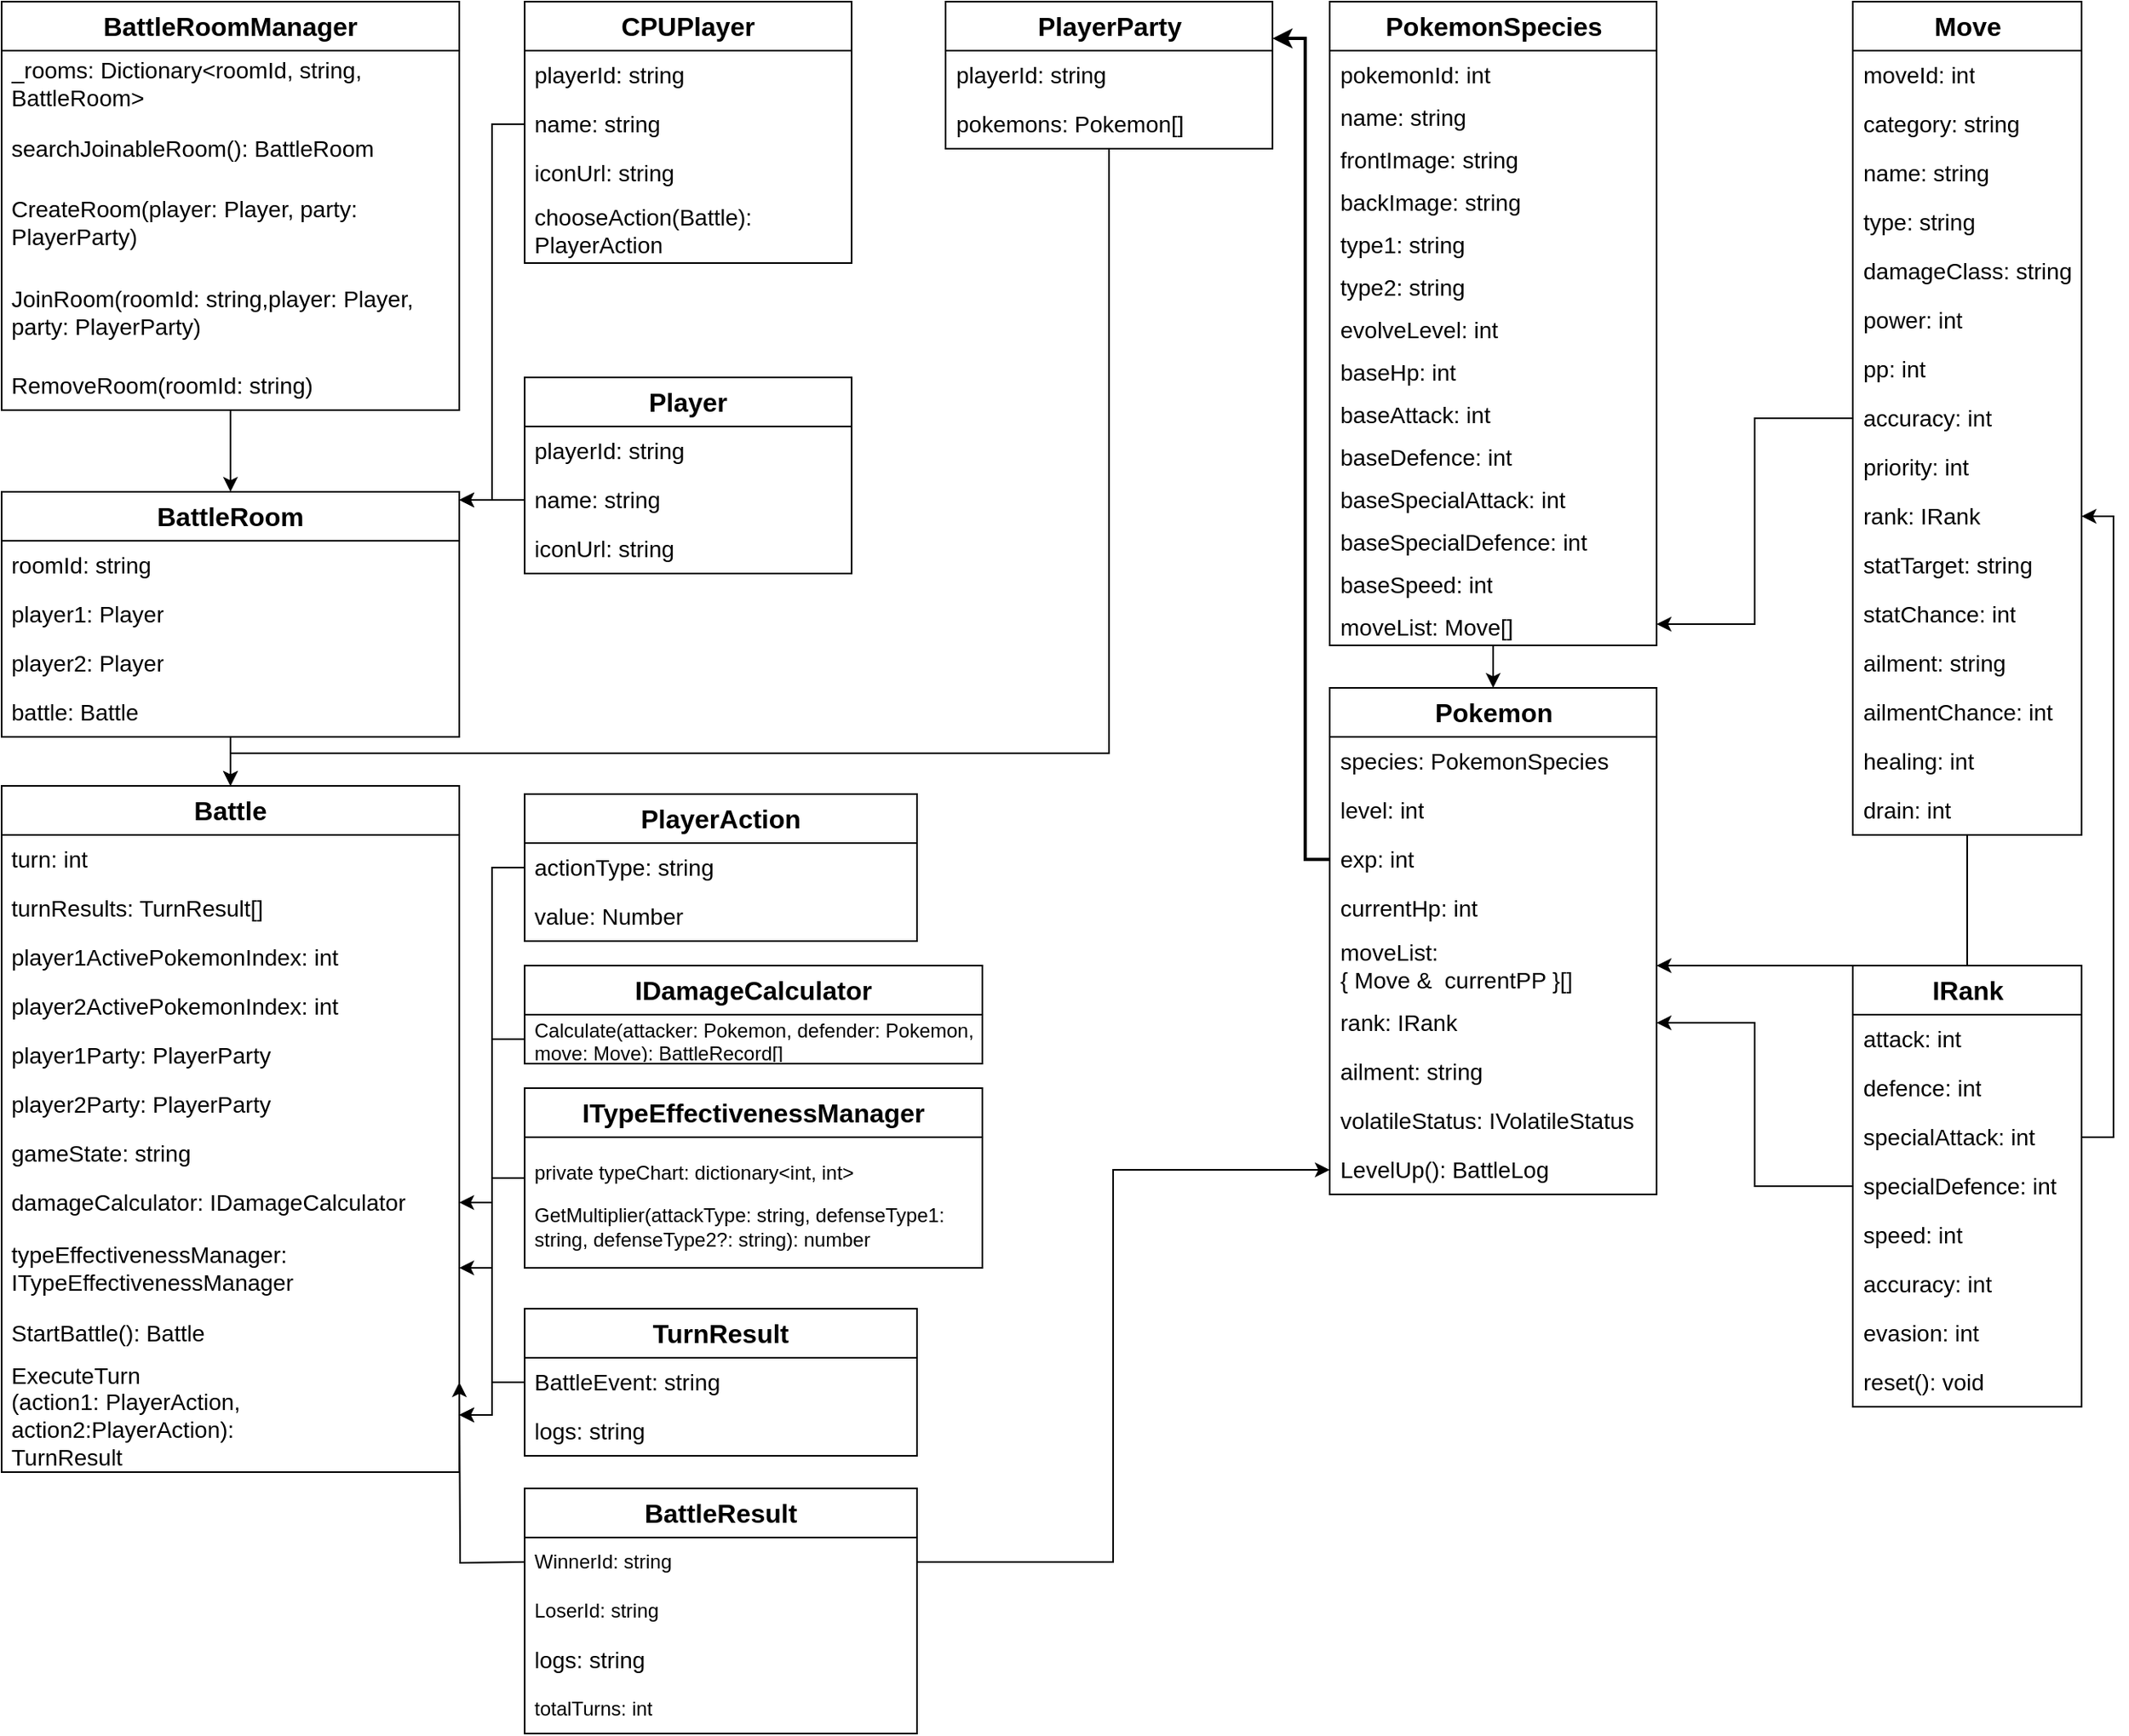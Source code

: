 <mxfile version="26.0.9">
  <diagram id="FBxbDL2dD04_609AdV8D" name="クラス図">
    <mxGraphModel dx="2521" dy="652" grid="1" gridSize="10" guides="1" tooltips="1" connect="1" arrows="1" fold="1" page="1" pageScale="1" pageWidth="827" pageHeight="1169" math="0" shadow="0">
      <root>
        <mxCell id="0" />
        <mxCell id="1" parent="0" />
        <mxCell id="g7inzBDVqViljBYKfmBn-1" value="&lt;font style=&quot;font-size: 16px;&quot;&gt;&lt;b&gt;Pokemon&lt;/b&gt;&lt;/font&gt;" style="swimlane;fontStyle=0;childLayout=stackLayout;horizontal=1;startSize=30;horizontalStack=0;resizeParent=1;resizeParentMax=0;resizeLast=0;collapsible=1;marginBottom=0;whiteSpace=wrap;html=1;" parent="1" vertex="1">
          <mxGeometry x="-657.5" y="460" width="200" height="310" as="geometry" />
        </mxCell>
        <mxCell id="g7inzBDVqViljBYKfmBn-2" value="species: PokemonSpecies" style="text;strokeColor=none;fillColor=none;align=left;verticalAlign=middle;spacingLeft=4;spacingRight=4;overflow=hidden;points=[[0,0.5],[1,0.5]];portConstraint=eastwest;rotatable=0;whiteSpace=wrap;html=1;fontSize=14;" parent="g7inzBDVqViljBYKfmBn-1" vertex="1">
          <mxGeometry y="30" width="200" height="30" as="geometry" />
        </mxCell>
        <mxCell id="g7inzBDVqViljBYKfmBn-3" value="level: int" style="text;strokeColor=none;fillColor=none;align=left;verticalAlign=middle;spacingLeft=4;spacingRight=4;overflow=hidden;points=[[0,0.5],[1,0.5]];portConstraint=eastwest;rotatable=0;whiteSpace=wrap;html=1;fontSize=14;" parent="g7inzBDVqViljBYKfmBn-1" vertex="1">
          <mxGeometry y="60" width="200" height="30" as="geometry" />
        </mxCell>
        <mxCell id="g7inzBDVqViljBYKfmBn-4" value="exp: int" style="text;strokeColor=none;fillColor=none;align=left;verticalAlign=middle;spacingLeft=4;spacingRight=4;overflow=hidden;points=[[0,0.5],[1,0.5]];portConstraint=eastwest;rotatable=0;whiteSpace=wrap;html=1;fontSize=14;" parent="g7inzBDVqViljBYKfmBn-1" vertex="1">
          <mxGeometry y="90" width="200" height="30" as="geometry" />
        </mxCell>
        <mxCell id="g7inzBDVqViljBYKfmBn-5" value="currentHp: int" style="text;strokeColor=none;fillColor=none;align=left;verticalAlign=middle;spacingLeft=4;spacingRight=4;overflow=hidden;points=[[0,0.5],[1,0.5]];portConstraint=eastwest;rotatable=0;whiteSpace=wrap;html=1;fontColor=#000000;fontSize=14;" parent="g7inzBDVqViljBYKfmBn-1" vertex="1">
          <mxGeometry y="120" width="200" height="30" as="geometry" />
        </mxCell>
        <mxCell id="g7inzBDVqViljBYKfmBn-6" value="&lt;font&gt;moveList:&amp;nbsp;&lt;/font&gt;&lt;div&gt;&lt;font&gt;{ Move &amp;amp;&amp;nbsp; currentPP }[]&lt;/font&gt;&lt;/div&gt;" style="text;strokeColor=none;fillColor=none;align=left;verticalAlign=middle;spacingLeft=4;spacingRight=4;overflow=hidden;points=[[0,0.5],[1,0.5]];portConstraint=eastwest;rotatable=0;whiteSpace=wrap;html=1;fontColor=#000000;fontSize=14;" parent="g7inzBDVqViljBYKfmBn-1" vertex="1">
          <mxGeometry y="150" width="200" height="40" as="geometry" />
        </mxCell>
        <mxCell id="g7inzBDVqViljBYKfmBn-7" value="rank: IRank" style="text;strokeColor=none;fillColor=none;align=left;verticalAlign=middle;spacingLeft=4;spacingRight=4;overflow=hidden;points=[[0,0.5],[1,0.5]];portConstraint=eastwest;rotatable=0;whiteSpace=wrap;html=1;fontColor=#000000;fontSize=14;" parent="g7inzBDVqViljBYKfmBn-1" vertex="1">
          <mxGeometry y="190" width="200" height="30" as="geometry" />
        </mxCell>
        <mxCell id="g7inzBDVqViljBYKfmBn-8" value="ailment: string" style="text;strokeColor=none;fillColor=none;align=left;verticalAlign=middle;spacingLeft=4;spacingRight=4;overflow=hidden;points=[[0,0.5],[1,0.5]];portConstraint=eastwest;rotatable=0;whiteSpace=wrap;html=1;fontColor=#000000;fontSize=14;" parent="g7inzBDVqViljBYKfmBn-1" vertex="1">
          <mxGeometry y="220" width="200" height="30" as="geometry" />
        </mxCell>
        <mxCell id="g7inzBDVqViljBYKfmBn-9" value="volatileStatus: IVolatileStatus" style="text;strokeColor=none;fillColor=none;align=left;verticalAlign=middle;spacingLeft=4;spacingRight=4;overflow=hidden;points=[[0,0.5],[1,0.5]];portConstraint=eastwest;rotatable=0;whiteSpace=wrap;html=1;fontColor=#000000;fontSize=14;" parent="g7inzBDVqViljBYKfmBn-1" vertex="1">
          <mxGeometry y="250" width="200" height="30" as="geometry" />
        </mxCell>
        <mxCell id="7gvlHA7_-j9rb1jdb0jk-11" value="LevelUp(): BattleLog" style="text;strokeColor=none;fillColor=none;align=left;verticalAlign=middle;spacingLeft=4;spacingRight=4;overflow=hidden;points=[[0,0.5],[1,0.5]];portConstraint=eastwest;rotatable=0;whiteSpace=wrap;html=1;fontColor=#000000;fontSize=14;" parent="g7inzBDVqViljBYKfmBn-1" vertex="1">
          <mxGeometry y="280" width="200" height="30" as="geometry" />
        </mxCell>
        <mxCell id="g7inzBDVqViljBYKfmBn-10" style="edgeStyle=orthogonalEdgeStyle;rounded=0;orthogonalLoop=1;jettySize=auto;html=1;entryX=1;entryY=0.5;entryDx=0;entryDy=0;strokeWidth=1;" parent="1" source="g7inzBDVqViljBYKfmBn-11" target="g7inzBDVqViljBYKfmBn-7" edge="1">
          <mxGeometry relative="1" as="geometry" />
        </mxCell>
        <mxCell id="rnQ8f4gSjmHEP_8aBCxR-1" style="edgeStyle=orthogonalEdgeStyle;rounded=0;orthogonalLoop=1;jettySize=auto;html=1;entryX=1;entryY=0.5;entryDx=0;entryDy=0;" parent="1" source="g7inzBDVqViljBYKfmBn-11" target="g7inzBDVqViljBYKfmBn-31" edge="1">
          <mxGeometry relative="1" as="geometry">
            <Array as="points">
              <mxPoint x="-178" y="735.0" />
              <mxPoint x="-178" y="355" />
            </Array>
          </mxGeometry>
        </mxCell>
        <mxCell id="g7inzBDVqViljBYKfmBn-11" value="&lt;font style=&quot;font-size: 16px;&quot;&gt;&lt;b&gt;IRank&lt;/b&gt;&lt;/font&gt;" style="swimlane;fontStyle=0;childLayout=stackLayout;horizontal=1;startSize=30;horizontalStack=0;resizeParent=1;resizeParentMax=0;resizeLast=0;collapsible=1;marginBottom=0;whiteSpace=wrap;html=1;" parent="1" vertex="1">
          <mxGeometry x="-337.5" y="630" width="140" height="270" as="geometry" />
        </mxCell>
        <mxCell id="g7inzBDVqViljBYKfmBn-12" value="attack: int" style="text;strokeColor=none;fillColor=none;align=left;verticalAlign=middle;spacingLeft=4;spacingRight=4;overflow=hidden;points=[[0,0.5],[1,0.5]];portConstraint=eastwest;rotatable=0;whiteSpace=wrap;html=1;fontSize=14;" parent="g7inzBDVqViljBYKfmBn-11" vertex="1">
          <mxGeometry y="30" width="140" height="30" as="geometry" />
        </mxCell>
        <mxCell id="g7inzBDVqViljBYKfmBn-13" value="defence: int" style="text;strokeColor=none;fillColor=none;align=left;verticalAlign=middle;spacingLeft=4;spacingRight=4;overflow=hidden;points=[[0,0.5],[1,0.5]];portConstraint=eastwest;rotatable=0;whiteSpace=wrap;html=1;fontSize=14;" parent="g7inzBDVqViljBYKfmBn-11" vertex="1">
          <mxGeometry y="60" width="140" height="30" as="geometry" />
        </mxCell>
        <mxCell id="g7inzBDVqViljBYKfmBn-14" value="specialAttack: int" style="text;strokeColor=none;fillColor=none;align=left;verticalAlign=middle;spacingLeft=4;spacingRight=4;overflow=hidden;points=[[0,0.5],[1,0.5]];portConstraint=eastwest;rotatable=0;whiteSpace=wrap;html=1;fontSize=14;" parent="g7inzBDVqViljBYKfmBn-11" vertex="1">
          <mxGeometry y="90" width="140" height="30" as="geometry" />
        </mxCell>
        <mxCell id="g7inzBDVqViljBYKfmBn-15" value="specialDefence: int" style="text;strokeColor=none;fillColor=none;align=left;verticalAlign=middle;spacingLeft=4;spacingRight=4;overflow=hidden;points=[[0,0.5],[1,0.5]];portConstraint=eastwest;rotatable=0;whiteSpace=wrap;html=1;fontSize=14;" parent="g7inzBDVqViljBYKfmBn-11" vertex="1">
          <mxGeometry y="120" width="140" height="30" as="geometry" />
        </mxCell>
        <mxCell id="g7inzBDVqViljBYKfmBn-16" value="speed: int" style="text;strokeColor=none;fillColor=none;align=left;verticalAlign=middle;spacingLeft=4;spacingRight=4;overflow=hidden;points=[[0,0.5],[1,0.5]];portConstraint=eastwest;rotatable=0;whiteSpace=wrap;html=1;fontSize=14;" parent="g7inzBDVqViljBYKfmBn-11" vertex="1">
          <mxGeometry y="150" width="140" height="30" as="geometry" />
        </mxCell>
        <mxCell id="g7inzBDVqViljBYKfmBn-17" value="&lt;font style=&quot;color: rgb(0, 0, 0);&quot;&gt;accuracy: int&lt;/font&gt;" style="text;strokeColor=none;fillColor=none;align=left;verticalAlign=middle;spacingLeft=4;spacingRight=4;overflow=hidden;points=[[0,0.5],[1,0.5]];portConstraint=eastwest;rotatable=0;whiteSpace=wrap;html=1;fontSize=14;" parent="g7inzBDVqViljBYKfmBn-11" vertex="1">
          <mxGeometry y="180" width="140" height="30" as="geometry" />
        </mxCell>
        <mxCell id="cy0hPGUHA0jRDgabcgJT-1" value="evasion: int" style="text;strokeColor=none;fillColor=none;align=left;verticalAlign=middle;spacingLeft=4;spacingRight=4;overflow=hidden;points=[[0,0.5],[1,0.5]];portConstraint=eastwest;rotatable=0;whiteSpace=wrap;html=1;fontSize=14;" parent="g7inzBDVqViljBYKfmBn-11" vertex="1">
          <mxGeometry y="210" width="140" height="30" as="geometry" />
        </mxCell>
        <mxCell id="KY66x1oJTfvPrwVoshZr-1" value="reset(): void" style="text;strokeColor=none;fillColor=none;align=left;verticalAlign=middle;spacingLeft=4;spacingRight=4;overflow=hidden;points=[[0,0.5],[1,0.5]];portConstraint=eastwest;rotatable=0;whiteSpace=wrap;html=1;fontSize=14;" vertex="1" parent="g7inzBDVqViljBYKfmBn-11">
          <mxGeometry y="240" width="140" height="30" as="geometry" />
        </mxCell>
        <mxCell id="g7inzBDVqViljBYKfmBn-18" style="edgeStyle=orthogonalEdgeStyle;rounded=0;orthogonalLoop=1;jettySize=auto;html=1;entryX=1;entryY=0.5;entryDx=0;entryDy=0;strokeWidth=1;" parent="1" source="g7inzBDVqViljBYKfmBn-20" target="g7inzBDVqViljBYKfmBn-53" edge="1">
          <mxGeometry relative="1" as="geometry" />
        </mxCell>
        <mxCell id="g7inzBDVqViljBYKfmBn-19" style="edgeStyle=orthogonalEdgeStyle;rounded=0;orthogonalLoop=1;jettySize=auto;html=1;entryX=1;entryY=0.5;entryDx=0;entryDy=0;strokeWidth=1;" parent="1" source="g7inzBDVqViljBYKfmBn-20" target="g7inzBDVqViljBYKfmBn-6" edge="1">
          <mxGeometry relative="1" as="geometry" />
        </mxCell>
        <mxCell id="g7inzBDVqViljBYKfmBn-20" value="&lt;font style=&quot;font-size: 16px;&quot;&gt;&lt;b&gt;Move&lt;/b&gt;&lt;/font&gt;" style="swimlane;fontStyle=0;childLayout=stackLayout;horizontal=1;startSize=30;horizontalStack=0;resizeParent=1;resizeParentMax=0;resizeLast=0;collapsible=1;marginBottom=0;whiteSpace=wrap;html=1;" parent="1" vertex="1">
          <mxGeometry x="-337.5" y="40" width="140" height="510" as="geometry" />
        </mxCell>
        <mxCell id="g7inzBDVqViljBYKfmBn-21" value="moveId: int" style="text;strokeColor=none;fillColor=none;align=left;verticalAlign=middle;spacingLeft=4;spacingRight=4;overflow=hidden;points=[[0,0.5],[1,0.5]];portConstraint=eastwest;rotatable=0;whiteSpace=wrap;html=1;fontSize=14;fontColor=#000000;" parent="g7inzBDVqViljBYKfmBn-20" vertex="1">
          <mxGeometry y="30" width="140" height="30" as="geometry" />
        </mxCell>
        <mxCell id="g7inzBDVqViljBYKfmBn-22" value="&lt;font style=&quot;&quot;&gt;category: string&lt;/font&gt;" style="text;strokeColor=none;fillColor=none;align=left;verticalAlign=middle;spacingLeft=4;spacingRight=4;overflow=hidden;points=[[0,0.5],[1,0.5]];portConstraint=eastwest;rotatable=0;whiteSpace=wrap;html=1;fontSize=14;fontColor=#000000;" parent="g7inzBDVqViljBYKfmBn-20" vertex="1">
          <mxGeometry y="60" width="140" height="30" as="geometry" />
        </mxCell>
        <mxCell id="g7inzBDVqViljBYKfmBn-23" value="name: string" style="text;strokeColor=none;fillColor=none;align=left;verticalAlign=middle;spacingLeft=4;spacingRight=4;overflow=hidden;points=[[0,0.5],[1,0.5]];portConstraint=eastwest;rotatable=0;whiteSpace=wrap;html=1;fontSize=14;fontColor=#000000;" parent="g7inzBDVqViljBYKfmBn-20" vertex="1">
          <mxGeometry y="90" width="140" height="30" as="geometry" />
        </mxCell>
        <mxCell id="g7inzBDVqViljBYKfmBn-24" value="type: string" style="text;strokeColor=none;fillColor=none;align=left;verticalAlign=middle;spacingLeft=4;spacingRight=4;overflow=hidden;points=[[0,0.5],[1,0.5]];portConstraint=eastwest;rotatable=0;whiteSpace=wrap;html=1;fontSize=14;fontColor=#000000;" parent="g7inzBDVqViljBYKfmBn-20" vertex="1">
          <mxGeometry y="120" width="140" height="30" as="geometry" />
        </mxCell>
        <mxCell id="g7inzBDVqViljBYKfmBn-25" value="&lt;font style=&quot;&quot;&gt;damageClass: string&lt;/font&gt;" style="text;strokeColor=none;fillColor=none;align=left;verticalAlign=middle;spacingLeft=4;spacingRight=4;overflow=hidden;points=[[0,0.5],[1,0.5]];portConstraint=eastwest;rotatable=0;whiteSpace=wrap;html=1;fontSize=14;fontColor=#000000;" parent="g7inzBDVqViljBYKfmBn-20" vertex="1">
          <mxGeometry y="150" width="140" height="30" as="geometry" />
        </mxCell>
        <mxCell id="g7inzBDVqViljBYKfmBn-26" value="power: int" style="text;strokeColor=none;fillColor=none;align=left;verticalAlign=middle;spacingLeft=4;spacingRight=4;overflow=hidden;points=[[0,0.5],[1,0.5]];portConstraint=eastwest;rotatable=0;whiteSpace=wrap;html=1;fontSize=14;fontColor=#000000;" parent="g7inzBDVqViljBYKfmBn-20" vertex="1">
          <mxGeometry y="180" width="140" height="30" as="geometry" />
        </mxCell>
        <mxCell id="g7inzBDVqViljBYKfmBn-27" value="pp: int" style="text;strokeColor=none;fillColor=none;align=left;verticalAlign=middle;spacingLeft=4;spacingRight=4;overflow=hidden;points=[[0,0.5],[1,0.5]];portConstraint=eastwest;rotatable=0;whiteSpace=wrap;html=1;fontSize=14;fontColor=#000000;" parent="g7inzBDVqViljBYKfmBn-20" vertex="1">
          <mxGeometry y="210" width="140" height="30" as="geometry" />
        </mxCell>
        <mxCell id="g7inzBDVqViljBYKfmBn-28" value="&lt;font style=&quot;&quot;&gt;accuracy: int&lt;/font&gt;" style="text;strokeColor=none;fillColor=none;align=left;verticalAlign=middle;spacingLeft=4;spacingRight=4;overflow=hidden;points=[[0,0.5],[1,0.5]];portConstraint=eastwest;rotatable=0;whiteSpace=wrap;html=1;fontSize=14;fontColor=#000000;" parent="g7inzBDVqViljBYKfmBn-20" vertex="1">
          <mxGeometry y="240" width="140" height="30" as="geometry" />
        </mxCell>
        <mxCell id="g7inzBDVqViljBYKfmBn-29" value="&lt;font style=&quot;&quot;&gt;priority: int&lt;/font&gt;" style="text;strokeColor=none;fillColor=none;align=left;verticalAlign=middle;spacingLeft=4;spacingRight=4;overflow=hidden;points=[[0,0.5],[1,0.5]];portConstraint=eastwest;rotatable=0;whiteSpace=wrap;html=1;fontSize=14;fontColor=#000000;" parent="g7inzBDVqViljBYKfmBn-20" vertex="1">
          <mxGeometry y="270" width="140" height="30" as="geometry" />
        </mxCell>
        <mxCell id="g7inzBDVqViljBYKfmBn-31" value="&lt;span style=&quot;background-color: transparent;&quot;&gt;rank: IRank&amp;nbsp;&lt;/span&gt;" style="text;strokeColor=none;fillColor=none;align=left;verticalAlign=middle;spacingLeft=4;spacingRight=4;overflow=hidden;points=[[0,0.5],[1,0.5]];portConstraint=eastwest;rotatable=0;whiteSpace=wrap;html=1;fontSize=14;fontColor=#000000;" parent="g7inzBDVqViljBYKfmBn-20" vertex="1">
          <mxGeometry y="300" width="140" height="30" as="geometry" />
        </mxCell>
        <mxCell id="g7inzBDVqViljBYKfmBn-32" value="&lt;font style=&quot;&quot;&gt;statTarget: string&lt;/font&gt;" style="text;strokeColor=none;fillColor=none;align=left;verticalAlign=middle;spacingLeft=4;spacingRight=4;overflow=hidden;points=[[0,0.5],[1,0.5]];portConstraint=eastwest;rotatable=0;whiteSpace=wrap;html=1;fontSize=14;fontColor=#000000;" parent="g7inzBDVqViljBYKfmBn-20" vertex="1">
          <mxGeometry y="330" width="140" height="30" as="geometry" />
        </mxCell>
        <mxCell id="g7inzBDVqViljBYKfmBn-33" value="&lt;font style=&quot;&quot;&gt;statChance: int&lt;/font&gt;" style="text;strokeColor=none;fillColor=none;align=left;verticalAlign=middle;spacingLeft=4;spacingRight=4;overflow=hidden;points=[[0,0.5],[1,0.5]];portConstraint=eastwest;rotatable=0;whiteSpace=wrap;html=1;fontSize=14;fontColor=#000000;" parent="g7inzBDVqViljBYKfmBn-20" vertex="1">
          <mxGeometry y="360" width="140" height="30" as="geometry" />
        </mxCell>
        <mxCell id="g7inzBDVqViljBYKfmBn-34" value="&lt;font style=&quot;&quot;&gt;ailment: string&lt;/font&gt;" style="text;strokeColor=none;fillColor=none;align=left;verticalAlign=middle;spacingLeft=4;spacingRight=4;overflow=hidden;points=[[0,0.5],[1,0.5]];portConstraint=eastwest;rotatable=0;whiteSpace=wrap;html=1;fontSize=14;fontColor=#000000;" parent="g7inzBDVqViljBYKfmBn-20" vertex="1">
          <mxGeometry y="390" width="140" height="30" as="geometry" />
        </mxCell>
        <mxCell id="g7inzBDVqViljBYKfmBn-35" value="ailmentChance: int" style="text;strokeColor=none;fillColor=none;align=left;verticalAlign=middle;spacingLeft=4;spacingRight=4;overflow=hidden;points=[[0,0.5],[1,0.5]];portConstraint=eastwest;rotatable=0;whiteSpace=wrap;html=1;fontSize=14;fontColor=#000000;" parent="g7inzBDVqViljBYKfmBn-20" vertex="1">
          <mxGeometry y="420" width="140" height="30" as="geometry" />
        </mxCell>
        <mxCell id="g7inzBDVqViljBYKfmBn-36" value="&lt;font style=&quot;&quot;&gt;healing: int&lt;/font&gt;" style="text;strokeColor=none;fillColor=none;align=left;verticalAlign=middle;spacingLeft=4;spacingRight=4;overflow=hidden;points=[[0,0.5],[1,0.5]];portConstraint=eastwest;rotatable=0;whiteSpace=wrap;html=1;fontSize=14;fontColor=#000000;" parent="g7inzBDVqViljBYKfmBn-20" vertex="1">
          <mxGeometry y="450" width="140" height="30" as="geometry" />
        </mxCell>
        <mxCell id="g7inzBDVqViljBYKfmBn-37" value="&lt;font style=&quot;&quot;&gt;drain: int&lt;/font&gt;" style="text;strokeColor=none;fillColor=none;align=left;verticalAlign=middle;spacingLeft=4;spacingRight=4;overflow=hidden;points=[[0,0.5],[1,0.5]];portConstraint=eastwest;rotatable=0;whiteSpace=wrap;html=1;fontSize=14;fontColor=#000000;" parent="g7inzBDVqViljBYKfmBn-20" vertex="1">
          <mxGeometry y="480" width="140" height="30" as="geometry" />
        </mxCell>
        <mxCell id="g7inzBDVqViljBYKfmBn-38" style="edgeStyle=orthogonalEdgeStyle;rounded=0;orthogonalLoop=1;jettySize=auto;html=1;entryX=0.5;entryY=0;entryDx=0;entryDy=0;" parent="1" source="g7inzBDVqViljBYKfmBn-39" target="g7inzBDVqViljBYKfmBn-1" edge="1">
          <mxGeometry relative="1" as="geometry" />
        </mxCell>
        <mxCell id="g7inzBDVqViljBYKfmBn-39" value="&lt;b&gt;&lt;font style=&quot;font-size: 16px;&quot;&gt;PokemonSpecies&lt;/font&gt;&lt;/b&gt;" style="swimlane;fontStyle=0;childLayout=stackLayout;horizontal=1;startSize=30;horizontalStack=0;resizeParent=1;resizeParentMax=0;resizeLast=0;collapsible=1;marginBottom=0;whiteSpace=wrap;html=1;" parent="1" vertex="1">
          <mxGeometry x="-657.5" y="40" width="200" height="394" as="geometry" />
        </mxCell>
        <mxCell id="g7inzBDVqViljBYKfmBn-40" value="pokemonId: int" style="text;strokeColor=none;fillColor=none;align=left;verticalAlign=top;spacingLeft=4;spacingRight=4;overflow=hidden;rotatable=0;points=[[0,0.5],[1,0.5]];portConstraint=eastwest;whiteSpace=wrap;html=1;fontSize=14;" parent="g7inzBDVqViljBYKfmBn-39" vertex="1">
          <mxGeometry y="30" width="200" height="26" as="geometry" />
        </mxCell>
        <mxCell id="g7inzBDVqViljBYKfmBn-41" value="name: string" style="text;strokeColor=none;fillColor=none;align=left;verticalAlign=top;spacingLeft=4;spacingRight=4;overflow=hidden;rotatable=0;points=[[0,0.5],[1,0.5]];portConstraint=eastwest;whiteSpace=wrap;html=1;fontSize=14;" parent="g7inzBDVqViljBYKfmBn-39" vertex="1">
          <mxGeometry y="56" width="200" height="26" as="geometry" />
        </mxCell>
        <mxCell id="g7inzBDVqViljBYKfmBn-42" value="frontImage: string" style="text;strokeColor=none;fillColor=none;align=left;verticalAlign=top;spacingLeft=4;spacingRight=4;overflow=hidden;rotatable=0;points=[[0,0.5],[1,0.5]];portConstraint=eastwest;whiteSpace=wrap;html=1;fontSize=14;" parent="g7inzBDVqViljBYKfmBn-39" vertex="1">
          <mxGeometry y="82" width="200" height="26" as="geometry" />
        </mxCell>
        <mxCell id="g7inzBDVqViljBYKfmBn-43" value="backImage: string" style="text;strokeColor=none;fillColor=none;align=left;verticalAlign=top;spacingLeft=4;spacingRight=4;overflow=hidden;rotatable=0;points=[[0,0.5],[1,0.5]];portConstraint=eastwest;whiteSpace=wrap;html=1;fontSize=14;" parent="g7inzBDVqViljBYKfmBn-39" vertex="1">
          <mxGeometry y="108" width="200" height="26" as="geometry" />
        </mxCell>
        <mxCell id="g7inzBDVqViljBYKfmBn-44" value="type1: string" style="text;strokeColor=none;fillColor=none;align=left;verticalAlign=top;spacingLeft=4;spacingRight=4;overflow=hidden;rotatable=0;points=[[0,0.5],[1,0.5]];portConstraint=eastwest;whiteSpace=wrap;html=1;fontSize=14;" parent="g7inzBDVqViljBYKfmBn-39" vertex="1">
          <mxGeometry y="134" width="200" height="26" as="geometry" />
        </mxCell>
        <mxCell id="g7inzBDVqViljBYKfmBn-45" value="type2: string" style="text;strokeColor=none;fillColor=none;align=left;verticalAlign=top;spacingLeft=4;spacingRight=4;overflow=hidden;rotatable=0;points=[[0,0.5],[1,0.5]];portConstraint=eastwest;whiteSpace=wrap;html=1;fontSize=14;" parent="g7inzBDVqViljBYKfmBn-39" vertex="1">
          <mxGeometry y="160" width="200" height="26" as="geometry" />
        </mxCell>
        <mxCell id="g7inzBDVqViljBYKfmBn-46" value="evolveLevel: int" style="text;strokeColor=none;fillColor=none;align=left;verticalAlign=top;spacingLeft=4;spacingRight=4;overflow=hidden;rotatable=0;points=[[0,0.5],[1,0.5]];portConstraint=eastwest;whiteSpace=wrap;html=1;fontSize=14;" parent="g7inzBDVqViljBYKfmBn-39" vertex="1">
          <mxGeometry y="186" width="200" height="26" as="geometry" />
        </mxCell>
        <mxCell id="g7inzBDVqViljBYKfmBn-47" value="baseHp: int" style="text;strokeColor=none;fillColor=none;align=left;verticalAlign=top;spacingLeft=4;spacingRight=4;overflow=hidden;rotatable=0;points=[[0,0.5],[1,0.5]];portConstraint=eastwest;whiteSpace=wrap;html=1;fontSize=14;" parent="g7inzBDVqViljBYKfmBn-39" vertex="1">
          <mxGeometry y="212" width="200" height="26" as="geometry" />
        </mxCell>
        <mxCell id="g7inzBDVqViljBYKfmBn-48" value="baseAttack: int" style="text;strokeColor=none;fillColor=none;align=left;verticalAlign=top;spacingLeft=4;spacingRight=4;overflow=hidden;rotatable=0;points=[[0,0.5],[1,0.5]];portConstraint=eastwest;whiteSpace=wrap;html=1;fontSize=14;" parent="g7inzBDVqViljBYKfmBn-39" vertex="1">
          <mxGeometry y="238" width="200" height="26" as="geometry" />
        </mxCell>
        <mxCell id="g7inzBDVqViljBYKfmBn-49" value="baseDefence: int" style="text;strokeColor=none;fillColor=none;align=left;verticalAlign=top;spacingLeft=4;spacingRight=4;overflow=hidden;rotatable=0;points=[[0,0.5],[1,0.5]];portConstraint=eastwest;whiteSpace=wrap;html=1;fontSize=14;" parent="g7inzBDVqViljBYKfmBn-39" vertex="1">
          <mxGeometry y="264" width="200" height="26" as="geometry" />
        </mxCell>
        <mxCell id="g7inzBDVqViljBYKfmBn-50" value="baseSpecialAttack: int" style="text;strokeColor=none;fillColor=none;align=left;verticalAlign=top;spacingLeft=4;spacingRight=4;overflow=hidden;rotatable=0;points=[[0,0.5],[1,0.5]];portConstraint=eastwest;whiteSpace=wrap;html=1;fontSize=14;" parent="g7inzBDVqViljBYKfmBn-39" vertex="1">
          <mxGeometry y="290" width="200" height="26" as="geometry" />
        </mxCell>
        <mxCell id="g7inzBDVqViljBYKfmBn-51" value="baseSpecialDefence: int" style="text;strokeColor=none;fillColor=none;align=left;verticalAlign=top;spacingLeft=4;spacingRight=4;overflow=hidden;rotatable=0;points=[[0,0.5],[1,0.5]];portConstraint=eastwest;whiteSpace=wrap;html=1;fontSize=14;" parent="g7inzBDVqViljBYKfmBn-39" vertex="1">
          <mxGeometry y="316" width="200" height="26" as="geometry" />
        </mxCell>
        <mxCell id="g7inzBDVqViljBYKfmBn-52" value="baseSpeed: int" style="text;strokeColor=none;fillColor=none;align=left;verticalAlign=top;spacingLeft=4;spacingRight=4;overflow=hidden;rotatable=0;points=[[0,0.5],[1,0.5]];portConstraint=eastwest;whiteSpace=wrap;html=1;fontSize=14;" parent="g7inzBDVqViljBYKfmBn-39" vertex="1">
          <mxGeometry y="342" width="200" height="26" as="geometry" />
        </mxCell>
        <mxCell id="g7inzBDVqViljBYKfmBn-53" value="moveList: Move[]" style="text;strokeColor=none;fillColor=none;align=left;verticalAlign=top;spacingLeft=4;spacingRight=4;overflow=hidden;rotatable=0;points=[[0,0.5],[1,0.5]];portConstraint=eastwest;whiteSpace=wrap;html=1;fontSize=14;" parent="g7inzBDVqViljBYKfmBn-39" vertex="1">
          <mxGeometry y="368" width="200" height="26" as="geometry" />
        </mxCell>
        <mxCell id="g7inzBDVqViljBYKfmBn-54" style="edgeStyle=orthogonalEdgeStyle;rounded=0;orthogonalLoop=1;jettySize=auto;html=1;entryX=1;entryY=0.25;entryDx=0;entryDy=0;strokeWidth=2;" parent="1" source="g7inzBDVqViljBYKfmBn-4" target="g7inzBDVqViljBYKfmBn-55" edge="1">
          <mxGeometry relative="1" as="geometry">
            <Array as="points">
              <mxPoint x="-672.5" y="565" />
              <mxPoint x="-672.5" y="63" />
            </Array>
          </mxGeometry>
        </mxCell>
        <mxCell id="p8-laX_JFOjIGsuRy2-T-12" style="edgeStyle=orthogonalEdgeStyle;rounded=0;orthogonalLoop=1;jettySize=auto;html=1;entryX=0.5;entryY=0;entryDx=0;entryDy=0;" parent="1" source="g7inzBDVqViljBYKfmBn-55" target="ngdDBrcjBEBj-V9wsLfi-11" edge="1">
          <mxGeometry relative="1" as="geometry">
            <Array as="points">
              <mxPoint x="-792" y="500" />
              <mxPoint x="-1330" y="500" />
            </Array>
          </mxGeometry>
        </mxCell>
        <mxCell id="g7inzBDVqViljBYKfmBn-55" value="&lt;b&gt;&lt;font style=&quot;font-size: 16px;&quot;&gt;PlayerParty&lt;/font&gt;&lt;/b&gt;" style="swimlane;fontStyle=0;childLayout=stackLayout;horizontal=1;startSize=30;horizontalStack=0;resizeParent=1;resizeParentMax=0;resizeLast=0;collapsible=1;marginBottom=0;whiteSpace=wrap;html=1;" parent="1" vertex="1">
          <mxGeometry x="-892.5" y="40" width="200" height="90" as="geometry" />
        </mxCell>
        <mxCell id="g7inzBDVqViljBYKfmBn-56" value="playerId: string" style="text;strokeColor=none;fillColor=none;align=left;verticalAlign=middle;spacingLeft=4;spacingRight=4;overflow=hidden;points=[[0,0.5],[1,0.5]];portConstraint=eastwest;rotatable=0;whiteSpace=wrap;html=1;fontSize=14;" parent="g7inzBDVqViljBYKfmBn-55" vertex="1">
          <mxGeometry y="30" width="200" height="30" as="geometry" />
        </mxCell>
        <mxCell id="g7inzBDVqViljBYKfmBn-57" value="pokemons: Pokemon[]" style="text;strokeColor=none;fillColor=none;align=left;verticalAlign=middle;spacingLeft=4;spacingRight=4;overflow=hidden;points=[[0,0.5],[1,0.5]];portConstraint=eastwest;rotatable=0;whiteSpace=wrap;html=1;fontSize=14;" parent="g7inzBDVqViljBYKfmBn-55" vertex="1">
          <mxGeometry y="60" width="200" height="30" as="geometry" />
        </mxCell>
        <mxCell id="p8-laX_JFOjIGsuRy2-T-8" style="edgeStyle=orthogonalEdgeStyle;rounded=0;orthogonalLoop=1;jettySize=auto;html=1;" parent="1" source="ngdDBrcjBEBj-V9wsLfi-1" target="ngdDBrcjBEBj-V9wsLfi-11" edge="1">
          <mxGeometry relative="1" as="geometry" />
        </mxCell>
        <mxCell id="ngdDBrcjBEBj-V9wsLfi-1" value="&lt;span style=&quot;font-size: 16px;&quot;&gt;&lt;b&gt;BattleRoom&lt;/b&gt;&lt;/span&gt;" style="swimlane;fontStyle=0;childLayout=stackLayout;horizontal=1;startSize=30;horizontalStack=0;resizeParent=1;resizeParentMax=0;resizeLast=0;collapsible=1;marginBottom=0;whiteSpace=wrap;html=1;" parent="1" vertex="1">
          <mxGeometry x="-1470" y="340" width="280" height="150" as="geometry" />
        </mxCell>
        <mxCell id="ngdDBrcjBEBj-V9wsLfi-2" value="roomId: string" style="text;strokeColor=none;fillColor=none;align=left;verticalAlign=middle;spacingLeft=4;spacingRight=4;overflow=hidden;points=[[0,0.5],[1,0.5]];portConstraint=eastwest;rotatable=0;whiteSpace=wrap;html=1;fontSize=14;" parent="ngdDBrcjBEBj-V9wsLfi-1" vertex="1">
          <mxGeometry y="30" width="280" height="30" as="geometry" />
        </mxCell>
        <mxCell id="7gvlHA7_-j9rb1jdb0jk-2" value="player1: Player" style="text;strokeColor=none;fillColor=none;align=left;verticalAlign=middle;spacingLeft=4;spacingRight=4;overflow=hidden;points=[[0,0.5],[1,0.5]];portConstraint=eastwest;rotatable=0;whiteSpace=wrap;html=1;fontSize=14;" parent="ngdDBrcjBEBj-V9wsLfi-1" vertex="1">
          <mxGeometry y="60" width="280" height="30" as="geometry" />
        </mxCell>
        <mxCell id="7gvlHA7_-j9rb1jdb0jk-1" value="player2: Player" style="text;strokeColor=none;fillColor=none;align=left;verticalAlign=middle;spacingLeft=4;spacingRight=4;overflow=hidden;points=[[0,0.5],[1,0.5]];portConstraint=eastwest;rotatable=0;whiteSpace=wrap;html=1;fontSize=14;" parent="ngdDBrcjBEBj-V9wsLfi-1" vertex="1">
          <mxGeometry y="90" width="280" height="30" as="geometry" />
        </mxCell>
        <mxCell id="ngdDBrcjBEBj-V9wsLfi-4" value="battle: Battle" style="text;strokeColor=none;fillColor=none;align=left;verticalAlign=middle;spacingLeft=4;spacingRight=4;overflow=hidden;points=[[0,0.5],[1,0.5]];portConstraint=eastwest;rotatable=0;whiteSpace=wrap;html=1;fontSize=14;" parent="ngdDBrcjBEBj-V9wsLfi-1" vertex="1">
          <mxGeometry y="120" width="280" height="30" as="geometry" />
        </mxCell>
        <mxCell id="ngdDBrcjBEBj-V9wsLfi-6" style="edgeStyle=orthogonalEdgeStyle;rounded=0;orthogonalLoop=1;jettySize=auto;html=1;strokeWidth=1;" parent="1" source="ngdDBrcjBEBj-V9wsLfi-7" edge="1">
          <mxGeometry relative="1" as="geometry">
            <Array as="points">
              <mxPoint x="-1180" y="345" />
              <mxPoint x="-1180" y="345" />
            </Array>
            <mxPoint x="-1190" y="345" as="targetPoint" />
          </mxGeometry>
        </mxCell>
        <mxCell id="ngdDBrcjBEBj-V9wsLfi-7" value="&lt;b&gt;&lt;font style=&quot;font-size: 16px;&quot;&gt;Player&lt;/font&gt;&lt;/b&gt;" style="swimlane;fontStyle=0;childLayout=stackLayout;horizontal=1;startSize=30;horizontalStack=0;resizeParent=1;resizeParentMax=0;resizeLast=0;collapsible=1;marginBottom=0;whiteSpace=wrap;html=1;" parent="1" vertex="1">
          <mxGeometry x="-1150" y="270" width="200" height="120" as="geometry" />
        </mxCell>
        <mxCell id="ngdDBrcjBEBj-V9wsLfi-8" value="playerId: string" style="text;strokeColor=none;fillColor=none;align=left;verticalAlign=middle;spacingLeft=4;spacingRight=4;overflow=hidden;points=[[0,0.5],[1,0.5]];portConstraint=eastwest;rotatable=0;whiteSpace=wrap;html=1;fontSize=14;" parent="ngdDBrcjBEBj-V9wsLfi-7" vertex="1">
          <mxGeometry y="30" width="200" height="30" as="geometry" />
        </mxCell>
        <mxCell id="ngdDBrcjBEBj-V9wsLfi-9" value="name: string" style="text;strokeColor=none;fillColor=none;align=left;verticalAlign=middle;spacingLeft=4;spacingRight=4;overflow=hidden;points=[[0,0.5],[1,0.5]];portConstraint=eastwest;rotatable=0;whiteSpace=wrap;html=1;fontSize=14;" parent="ngdDBrcjBEBj-V9wsLfi-7" vertex="1">
          <mxGeometry y="60" width="200" height="30" as="geometry" />
        </mxCell>
        <mxCell id="ngdDBrcjBEBj-V9wsLfi-10" value="iconUrl: string" style="text;strokeColor=none;fillColor=none;align=left;verticalAlign=middle;spacingLeft=4;spacingRight=4;overflow=hidden;points=[[0,0.5],[1,0.5]];portConstraint=eastwest;rotatable=0;whiteSpace=wrap;html=1;fontSize=14;" parent="ngdDBrcjBEBj-V9wsLfi-7" vertex="1">
          <mxGeometry y="90" width="200" height="30" as="geometry" />
        </mxCell>
        <mxCell id="ngdDBrcjBEBj-V9wsLfi-11" value="&lt;span style=&quot;font-size: 16px;&quot;&gt;&lt;b&gt;Battle&lt;/b&gt;&lt;/span&gt;" style="swimlane;fontStyle=0;childLayout=stackLayout;horizontal=1;startSize=30;horizontalStack=0;resizeParent=1;resizeParentMax=0;resizeLast=0;collapsible=1;marginBottom=0;whiteSpace=wrap;html=1;" parent="1" vertex="1">
          <mxGeometry x="-1470" y="520" width="280" height="420" as="geometry" />
        </mxCell>
        <mxCell id="ngdDBrcjBEBj-V9wsLfi-12" value="turn: int" style="text;strokeColor=none;fillColor=none;align=left;verticalAlign=middle;spacingLeft=4;spacingRight=4;overflow=hidden;points=[[0,0.5],[1,0.5]];portConstraint=eastwest;rotatable=0;whiteSpace=wrap;html=1;fontSize=14;" parent="ngdDBrcjBEBj-V9wsLfi-11" vertex="1">
          <mxGeometry y="30" width="280" height="30" as="geometry" />
        </mxCell>
        <mxCell id="IJuzCfGZN-B4_62vZ4wd-19" value="turnResults: TurnResult[]" style="text;strokeColor=none;fillColor=none;align=left;verticalAlign=middle;spacingLeft=4;spacingRight=4;overflow=hidden;points=[[0,0.5],[1,0.5]];portConstraint=eastwest;rotatable=0;whiteSpace=wrap;html=1;fontSize=14;" parent="ngdDBrcjBEBj-V9wsLfi-11" vertex="1">
          <mxGeometry y="60" width="280" height="30" as="geometry" />
        </mxCell>
        <mxCell id="ngdDBrcjBEBj-V9wsLfi-13" value="player1ActivePokemonIndex: int" style="text;strokeColor=none;fillColor=none;align=left;verticalAlign=middle;spacingLeft=4;spacingRight=4;overflow=hidden;points=[[0,0.5],[1,0.5]];portConstraint=eastwest;rotatable=0;whiteSpace=wrap;html=1;fontSize=14;" parent="ngdDBrcjBEBj-V9wsLfi-11" vertex="1">
          <mxGeometry y="90" width="280" height="30" as="geometry" />
        </mxCell>
        <mxCell id="ngdDBrcjBEBj-V9wsLfi-14" value="player2ActivePokemonIndex: int" style="text;strokeColor=none;fillColor=none;align=left;verticalAlign=middle;spacingLeft=4;spacingRight=4;overflow=hidden;points=[[0,0.5],[1,0.5]];portConstraint=eastwest;rotatable=0;whiteSpace=wrap;html=1;fontSize=14;" parent="ngdDBrcjBEBj-V9wsLfi-11" vertex="1">
          <mxGeometry y="120" width="280" height="30" as="geometry" />
        </mxCell>
        <mxCell id="ngdDBrcjBEBj-V9wsLfi-15" value="player1Party: PlayerParty" style="text;strokeColor=none;fillColor=none;align=left;verticalAlign=middle;spacingLeft=4;spacingRight=4;overflow=hidden;points=[[0,0.5],[1,0.5]];portConstraint=eastwest;rotatable=0;whiteSpace=wrap;html=1;fontSize=14;" parent="ngdDBrcjBEBj-V9wsLfi-11" vertex="1">
          <mxGeometry y="150" width="280" height="30" as="geometry" />
        </mxCell>
        <mxCell id="ngdDBrcjBEBj-V9wsLfi-16" value="player2Party: PlayerParty" style="text;strokeColor=none;fillColor=none;align=left;verticalAlign=middle;spacingLeft=4;spacingRight=4;overflow=hidden;points=[[0,0.5],[1,0.5]];portConstraint=eastwest;rotatable=0;whiteSpace=wrap;html=1;fontSize=14;" parent="ngdDBrcjBEBj-V9wsLfi-11" vertex="1">
          <mxGeometry y="180" width="280" height="30" as="geometry" />
        </mxCell>
        <mxCell id="ngdDBrcjBEBj-V9wsLfi-17" value="gameState: string" style="text;strokeColor=none;fillColor=none;align=left;verticalAlign=middle;spacingLeft=4;spacingRight=4;overflow=hidden;points=[[0,0.5],[1,0.5]];portConstraint=eastwest;rotatable=0;whiteSpace=wrap;html=1;fontSize=14;" parent="ngdDBrcjBEBj-V9wsLfi-11" vertex="1">
          <mxGeometry y="210" width="280" height="30" as="geometry" />
        </mxCell>
        <mxCell id="p8-laX_JFOjIGsuRy2-T-11" value="damageCalculator: IDamageCalculator" style="text;strokeColor=none;fillColor=none;align=left;verticalAlign=middle;spacingLeft=4;spacingRight=4;overflow=hidden;points=[[0,0.5],[1,0.5]];portConstraint=eastwest;rotatable=0;whiteSpace=wrap;html=1;fontSize=14;" parent="ngdDBrcjBEBj-V9wsLfi-11" vertex="1">
          <mxGeometry y="240" width="280" height="30" as="geometry" />
        </mxCell>
        <mxCell id="p8-laX_JFOjIGsuRy2-T-10" value="typeEffectivenessManager: ITypeEffectivenessManager" style="text;strokeColor=none;fillColor=none;align=left;verticalAlign=middle;spacingLeft=4;spacingRight=4;overflow=hidden;points=[[0,0.5],[1,0.5]];portConstraint=eastwest;rotatable=0;whiteSpace=wrap;html=1;fontSize=14;" parent="ngdDBrcjBEBj-V9wsLfi-11" vertex="1">
          <mxGeometry y="270" width="280" height="50" as="geometry" />
        </mxCell>
        <mxCell id="p8-laX_JFOjIGsuRy2-T-3" value="StartBattle(): Battle" style="text;strokeColor=none;fillColor=none;align=left;verticalAlign=middle;spacingLeft=4;spacingRight=4;overflow=hidden;points=[[0,0.5],[1,0.5]];portConstraint=eastwest;rotatable=0;whiteSpace=wrap;html=1;fontSize=14;" parent="ngdDBrcjBEBj-V9wsLfi-11" vertex="1">
          <mxGeometry y="320" width="280" height="30" as="geometry" />
        </mxCell>
        <mxCell id="ngdDBrcjBEBj-V9wsLfi-19" value="ExecuteTurn&lt;div&gt;(action1: PlayerAction,&lt;/div&gt;&lt;div&gt;action2:PlayerAction&lt;span style=&quot;background-color: transparent; color: light-dark(rgb(0, 0, 0), rgb(255, 255, 255));&quot;&gt;):&lt;/span&gt;&lt;/div&gt;&lt;div&gt;&lt;span style=&quot;background-color: transparent; color: light-dark(rgb(0, 0, 0), rgb(255, 255, 255));&quot;&gt;TurnResult&lt;/span&gt;&lt;/div&gt;" style="text;strokeColor=none;fillColor=none;align=left;verticalAlign=middle;spacingLeft=4;spacingRight=4;overflow=hidden;points=[[0,0.5],[1,0.5]];portConstraint=eastwest;rotatable=0;whiteSpace=wrap;html=1;fontSize=14;" parent="ngdDBrcjBEBj-V9wsLfi-11" vertex="1">
          <mxGeometry y="350" width="280" height="70" as="geometry" />
        </mxCell>
        <mxCell id="ngdDBrcjBEBj-V9wsLfi-21" value="&lt;font style=&quot;font-size: 16px;&quot;&gt;&lt;b&gt;PlayerAction&lt;/b&gt;&lt;/font&gt;" style="swimlane;fontStyle=0;childLayout=stackLayout;horizontal=1;startSize=30;horizontalStack=0;resizeParent=1;resizeParentMax=0;resizeLast=0;collapsible=1;marginBottom=0;whiteSpace=wrap;html=1;" parent="1" vertex="1">
          <mxGeometry x="-1150" y="525" width="240" height="90" as="geometry" />
        </mxCell>
        <mxCell id="ngdDBrcjBEBj-V9wsLfi-22" value="&lt;font style=&quot;font-size: 14px;&quot;&gt;actionType: string&lt;/font&gt;" style="text;strokeColor=none;fillColor=none;align=left;verticalAlign=middle;spacingLeft=4;spacingRight=4;overflow=hidden;points=[[0,0.5],[1,0.5]];portConstraint=eastwest;rotatable=0;whiteSpace=wrap;html=1;" parent="ngdDBrcjBEBj-V9wsLfi-21" vertex="1">
          <mxGeometry y="30" width="240" height="30" as="geometry" />
        </mxCell>
        <mxCell id="ngdDBrcjBEBj-V9wsLfi-23" value="&lt;font style=&quot;font-size: 14px;&quot;&gt;value: Number&lt;/font&gt;" style="text;strokeColor=none;fillColor=none;align=left;verticalAlign=middle;spacingLeft=4;spacingRight=4;overflow=hidden;points=[[0,0.5],[1,0.5]];portConstraint=eastwest;rotatable=0;whiteSpace=wrap;html=1;" parent="ngdDBrcjBEBj-V9wsLfi-21" vertex="1">
          <mxGeometry y="60" width="240" height="30" as="geometry" />
        </mxCell>
        <mxCell id="ngdDBrcjBEBj-V9wsLfi-24" style="edgeStyle=orthogonalEdgeStyle;rounded=0;orthogonalLoop=1;jettySize=auto;html=1;entryX=1;entryY=0.5;entryDx=0;entryDy=0;" parent="1" source="ngdDBrcjBEBj-V9wsLfi-22" target="ngdDBrcjBEBj-V9wsLfi-19" edge="1">
          <mxGeometry relative="1" as="geometry" />
        </mxCell>
        <mxCell id="ngdDBrcjBEBj-V9wsLfi-25" value="&lt;span style=&quot;font-size: 16px;&quot;&gt;&lt;b style=&quot;&quot;&gt;&lt;font face=&quot;Helvetica&quot;&gt;IDamageCalculator&lt;/font&gt;&lt;/b&gt;&lt;/span&gt;" style="swimlane;fontStyle=0;childLayout=stackLayout;horizontal=1;startSize=30;horizontalStack=0;resizeParent=1;resizeParentMax=0;resizeLast=0;collapsible=1;marginBottom=0;whiteSpace=wrap;html=1;" parent="1" vertex="1">
          <mxGeometry x="-1150" y="630" width="280" height="60" as="geometry" />
        </mxCell>
        <mxCell id="ngdDBrcjBEBj-V9wsLfi-26" value="Calculate(attacker: Pokemon, defender: Pokemon, move: Move): BattleRecord[]" style="text;strokeColor=none;fillColor=none;align=left;verticalAlign=middle;spacingLeft=4;spacingRight=4;overflow=hidden;points=[[0,0.5],[1,0.5]];portConstraint=eastwest;rotatable=0;whiteSpace=wrap;html=1;" parent="ngdDBrcjBEBj-V9wsLfi-25" vertex="1">
          <mxGeometry y="30" width="280" height="30" as="geometry" />
        </mxCell>
        <mxCell id="7gvlHA7_-j9rb1jdb0jk-4" style="edgeStyle=orthogonalEdgeStyle;rounded=0;orthogonalLoop=1;jettySize=auto;html=1;entryX=1;entryY=0.5;entryDx=0;entryDy=0;" parent="1" source="ngdDBrcjBEBj-V9wsLfi-27" target="p8-laX_JFOjIGsuRy2-T-10" edge="1">
          <mxGeometry relative="1" as="geometry" />
        </mxCell>
        <mxCell id="ngdDBrcjBEBj-V9wsLfi-27" value="&lt;b&gt;&lt;font style=&quot;font-size: 16px;&quot;&gt;ITypeEffectivenessManager&lt;/font&gt;&lt;/b&gt;" style="swimlane;fontStyle=0;childLayout=stackLayout;horizontal=1;startSize=30;horizontalStack=0;resizeParent=1;resizeParentMax=0;resizeLast=0;collapsible=1;marginBottom=0;whiteSpace=wrap;html=1;" parent="1" vertex="1">
          <mxGeometry x="-1150" y="705" width="280" height="110" as="geometry" />
        </mxCell>
        <mxCell id="ngdDBrcjBEBj-V9wsLfi-28" value="&lt;p&gt;&lt;code&gt;&lt;font face=&quot;Helvetica&quot;&gt;private typeChart: dictionary&amp;lt;int, int&amp;gt;&lt;/font&gt;&lt;/code&gt;&lt;/p&gt;" style="text;strokeColor=none;fillColor=none;align=left;verticalAlign=middle;spacingLeft=4;spacingRight=4;overflow=hidden;points=[[0,0.5],[1,0.5]];portConstraint=eastwest;rotatable=0;whiteSpace=wrap;html=1;" parent="ngdDBrcjBEBj-V9wsLfi-27" vertex="1">
          <mxGeometry y="30" width="280" height="30" as="geometry" />
        </mxCell>
        <mxCell id="ngdDBrcjBEBj-V9wsLfi-29" value="&lt;font face=&quot;Helvetica&quot;&gt;GetMultiplier(attackType: string, defenseType1: string, defenseType2?: string): number&lt;/font&gt;" style="text;strokeColor=none;fillColor=none;align=left;verticalAlign=middle;spacingLeft=4;spacingRight=4;overflow=hidden;points=[[0,0.5],[1,0.5]];portConstraint=eastwest;rotatable=0;whiteSpace=wrap;html=1;" parent="ngdDBrcjBEBj-V9wsLfi-27" vertex="1">
          <mxGeometry y="60" width="280" height="50" as="geometry" />
        </mxCell>
        <mxCell id="p8-laX_JFOjIGsuRy2-T-13" style="edgeStyle=orthogonalEdgeStyle;rounded=0;orthogonalLoop=1;jettySize=auto;html=1;entryX=1;entryY=0.5;entryDx=0;entryDy=0;" parent="1" source="ngdDBrcjBEBj-V9wsLfi-26" target="p8-laX_JFOjIGsuRy2-T-11" edge="1">
          <mxGeometry relative="1" as="geometry" />
        </mxCell>
        <mxCell id="IJuzCfGZN-B4_62vZ4wd-8" style="edgeStyle=orthogonalEdgeStyle;rounded=0;orthogonalLoop=1;jettySize=auto;html=1;" parent="1" source="IJuzCfGZN-B4_62vZ4wd-1" target="ngdDBrcjBEBj-V9wsLfi-1" edge="1">
          <mxGeometry relative="1" as="geometry" />
        </mxCell>
        <mxCell id="IJuzCfGZN-B4_62vZ4wd-1" value="&lt;span style=&quot;font-size: 16px;&quot;&gt;&lt;b&gt;BattleRoomManager&lt;/b&gt;&lt;/span&gt;" style="swimlane;fontStyle=0;childLayout=stackLayout;horizontal=1;startSize=30;horizontalStack=0;resizeParent=1;resizeParentMax=0;resizeLast=0;collapsible=1;marginBottom=0;whiteSpace=wrap;html=1;" parent="1" vertex="1">
          <mxGeometry x="-1470" y="40" width="280" height="250" as="geometry" />
        </mxCell>
        <mxCell id="IJuzCfGZN-B4_62vZ4wd-4" value="_rooms: Dictionary&amp;lt;roomId, string, BattleRoom&amp;gt;" style="text;strokeColor=none;fillColor=none;align=left;verticalAlign=middle;spacingLeft=4;spacingRight=4;overflow=hidden;points=[[0,0.5],[1,0.5]];portConstraint=eastwest;rotatable=0;whiteSpace=wrap;html=1;fontSize=14;" parent="IJuzCfGZN-B4_62vZ4wd-1" vertex="1">
          <mxGeometry y="30" width="280" height="40" as="geometry" />
        </mxCell>
        <mxCell id="7gvlHA7_-j9rb1jdb0jk-9" value="searchJoinableRoom(): BattleRoom" style="text;strokeColor=none;fillColor=none;align=left;verticalAlign=middle;spacingLeft=4;spacingRight=4;overflow=hidden;points=[[0,0.5],[1,0.5]];portConstraint=eastwest;rotatable=0;whiteSpace=wrap;html=1;fontSize=14;" parent="IJuzCfGZN-B4_62vZ4wd-1" vertex="1">
          <mxGeometry y="70" width="280" height="40" as="geometry" />
        </mxCell>
        <mxCell id="IJuzCfGZN-B4_62vZ4wd-6" value="CreateRoom(player: Player, party: PlayerParty)" style="text;strokeColor=none;fillColor=none;align=left;verticalAlign=middle;spacingLeft=4;spacingRight=4;overflow=hidden;points=[[0,0.5],[1,0.5]];portConstraint=eastwest;rotatable=0;whiteSpace=wrap;html=1;fontSize=14;" parent="IJuzCfGZN-B4_62vZ4wd-1" vertex="1">
          <mxGeometry y="110" width="280" height="50" as="geometry" />
        </mxCell>
        <mxCell id="IJuzCfGZN-B4_62vZ4wd-5" value="JoinRoom(roomId: string,player: Player, party: PlayerParty)" style="text;strokeColor=none;fillColor=none;align=left;verticalAlign=middle;spacingLeft=4;spacingRight=4;overflow=hidden;points=[[0,0.5],[1,0.5]];portConstraint=eastwest;rotatable=0;whiteSpace=wrap;html=1;fontSize=14;" parent="IJuzCfGZN-B4_62vZ4wd-1" vertex="1">
          <mxGeometry y="160" width="280" height="60" as="geometry" />
        </mxCell>
        <mxCell id="IJuzCfGZN-B4_62vZ4wd-7" value="RemoveRoom(roomId: string)" style="text;strokeColor=none;fillColor=none;align=left;verticalAlign=middle;spacingLeft=4;spacingRight=4;overflow=hidden;points=[[0,0.5],[1,0.5]];portConstraint=eastwest;rotatable=0;whiteSpace=wrap;html=1;fontSize=14;" parent="IJuzCfGZN-B4_62vZ4wd-1" vertex="1">
          <mxGeometry y="220" width="280" height="30" as="geometry" />
        </mxCell>
        <mxCell id="IJuzCfGZN-B4_62vZ4wd-14" style="edgeStyle=orthogonalEdgeStyle;rounded=0;orthogonalLoop=1;jettySize=auto;html=1;entryX=1;entryY=0.5;entryDx=0;entryDy=0;" parent="1" source="IJuzCfGZN-B4_62vZ4wd-9" edge="1">
          <mxGeometry relative="1" as="geometry">
            <Array as="points">
              <mxPoint x="-1170" y="115" />
              <mxPoint x="-1170" y="345" />
            </Array>
            <mxPoint x="-1190" y="345" as="targetPoint" />
          </mxGeometry>
        </mxCell>
        <mxCell id="IJuzCfGZN-B4_62vZ4wd-9" value="&lt;b&gt;&lt;font style=&quot;font-size: 16px;&quot;&gt;CPUPlayer&lt;/font&gt;&lt;/b&gt;" style="swimlane;fontStyle=0;childLayout=stackLayout;horizontal=1;startSize=30;horizontalStack=0;resizeParent=1;resizeParentMax=0;resizeLast=0;collapsible=1;marginBottom=0;whiteSpace=wrap;html=1;" parent="1" vertex="1">
          <mxGeometry x="-1150" y="40" width="200" height="160" as="geometry" />
        </mxCell>
        <mxCell id="IJuzCfGZN-B4_62vZ4wd-10" value="playerId: string" style="text;strokeColor=none;fillColor=none;align=left;verticalAlign=middle;spacingLeft=4;spacingRight=4;overflow=hidden;points=[[0,0.5],[1,0.5]];portConstraint=eastwest;rotatable=0;whiteSpace=wrap;html=1;fontSize=14;" parent="IJuzCfGZN-B4_62vZ4wd-9" vertex="1">
          <mxGeometry y="30" width="200" height="30" as="geometry" />
        </mxCell>
        <mxCell id="IJuzCfGZN-B4_62vZ4wd-11" value="name: string" style="text;strokeColor=none;fillColor=none;align=left;verticalAlign=middle;spacingLeft=4;spacingRight=4;overflow=hidden;points=[[0,0.5],[1,0.5]];portConstraint=eastwest;rotatable=0;whiteSpace=wrap;html=1;fontSize=14;" parent="IJuzCfGZN-B4_62vZ4wd-9" vertex="1">
          <mxGeometry y="60" width="200" height="30" as="geometry" />
        </mxCell>
        <mxCell id="IJuzCfGZN-B4_62vZ4wd-12" value="iconUrl: string" style="text;strokeColor=none;fillColor=none;align=left;verticalAlign=middle;spacingLeft=4;spacingRight=4;overflow=hidden;points=[[0,0.5],[1,0.5]];portConstraint=eastwest;rotatable=0;whiteSpace=wrap;html=1;fontSize=14;" parent="IJuzCfGZN-B4_62vZ4wd-9" vertex="1">
          <mxGeometry y="90" width="200" height="30" as="geometry" />
        </mxCell>
        <mxCell id="IJuzCfGZN-B4_62vZ4wd-13" value="chooseAction(Battle): PlayerAction" style="text;strokeColor=none;fillColor=none;align=left;verticalAlign=middle;spacingLeft=4;spacingRight=4;overflow=hidden;points=[[0,0.5],[1,0.5]];portConstraint=eastwest;rotatable=0;whiteSpace=wrap;html=1;fontSize=14;" parent="IJuzCfGZN-B4_62vZ4wd-9" vertex="1">
          <mxGeometry y="120" width="200" height="40" as="geometry" />
        </mxCell>
        <mxCell id="7gvlHA7_-j9rb1jdb0jk-3" style="edgeStyle=orthogonalEdgeStyle;rounded=0;orthogonalLoop=1;jettySize=auto;html=1;entryX=1;entryY=0.5;entryDx=0;entryDy=0;" parent="1" source="IJuzCfGZN-B4_62vZ4wd-15" target="ngdDBrcjBEBj-V9wsLfi-19" edge="1">
          <mxGeometry relative="1" as="geometry" />
        </mxCell>
        <mxCell id="IJuzCfGZN-B4_62vZ4wd-15" value="&lt;span style=&quot;font-size: 16px;&quot;&gt;&lt;b&gt;TurnResult&lt;/b&gt;&lt;/span&gt;" style="swimlane;fontStyle=0;childLayout=stackLayout;horizontal=1;startSize=30;horizontalStack=0;resizeParent=1;resizeParentMax=0;resizeLast=0;collapsible=1;marginBottom=0;whiteSpace=wrap;html=1;" parent="1" vertex="1">
          <mxGeometry x="-1150" y="840" width="240" height="90" as="geometry" />
        </mxCell>
        <mxCell id="IJuzCfGZN-B4_62vZ4wd-16" value="&lt;span style=&quot;font-size: 14px;&quot;&gt;BattleEvent: string&lt;/span&gt;" style="text;strokeColor=none;fillColor=none;align=left;verticalAlign=middle;spacingLeft=4;spacingRight=4;overflow=hidden;points=[[0,0.5],[1,0.5]];portConstraint=eastwest;rotatable=0;whiteSpace=wrap;html=1;" parent="IJuzCfGZN-B4_62vZ4wd-15" vertex="1">
          <mxGeometry y="30" width="240" height="30" as="geometry" />
        </mxCell>
        <mxCell id="IJuzCfGZN-B4_62vZ4wd-17" value="&lt;span style=&quot;font-size: 14px;&quot;&gt;logs: string&lt;/span&gt;" style="text;strokeColor=none;fillColor=none;align=left;verticalAlign=middle;spacingLeft=4;spacingRight=4;overflow=hidden;points=[[0,0.5],[1,0.5]];portConstraint=eastwest;rotatable=0;whiteSpace=wrap;html=1;" parent="IJuzCfGZN-B4_62vZ4wd-15" vertex="1">
          <mxGeometry y="60" width="240" height="30" as="geometry" />
        </mxCell>
        <mxCell id="7gvlHA7_-j9rb1jdb0jk-12" value="&lt;span style=&quot;font-size: 16px;&quot;&gt;&lt;b&gt;BattleResult&lt;/b&gt;&lt;/span&gt;" style="swimlane;fontStyle=0;childLayout=stackLayout;horizontal=1;startSize=30;horizontalStack=0;resizeParent=1;resizeParentMax=0;resizeLast=0;collapsible=1;marginBottom=0;whiteSpace=wrap;html=1;" parent="1" vertex="1">
          <mxGeometry x="-1150" y="950" width="240" height="150" as="geometry" />
        </mxCell>
        <mxCell id="A0uDU-8HVb0mzEQ-bDXn-1" value="WinnerId: string" style="text;strokeColor=none;fillColor=none;align=left;verticalAlign=middle;spacingLeft=4;spacingRight=4;overflow=hidden;points=[[0,0.5],[1,0.5]];portConstraint=eastwest;rotatable=0;whiteSpace=wrap;html=1;" parent="7gvlHA7_-j9rb1jdb0jk-12" vertex="1">
          <mxGeometry y="30" width="240" height="30" as="geometry" />
        </mxCell>
        <mxCell id="A0uDU-8HVb0mzEQ-bDXn-2" value="LoserId: string" style="text;strokeColor=none;fillColor=none;align=left;verticalAlign=middle;spacingLeft=4;spacingRight=4;overflow=hidden;points=[[0,0.5],[1,0.5]];portConstraint=eastwest;rotatable=0;whiteSpace=wrap;html=1;" parent="7gvlHA7_-j9rb1jdb0jk-12" vertex="1">
          <mxGeometry y="60" width="240" height="30" as="geometry" />
        </mxCell>
        <mxCell id="7gvlHA7_-j9rb1jdb0jk-14" value="&lt;span style=&quot;font-size: 14px;&quot;&gt;logs: string&lt;/span&gt;" style="text;strokeColor=none;fillColor=none;align=left;verticalAlign=middle;spacingLeft=4;spacingRight=4;overflow=hidden;points=[[0,0.5],[1,0.5]];portConstraint=eastwest;rotatable=0;whiteSpace=wrap;html=1;" parent="7gvlHA7_-j9rb1jdb0jk-12" vertex="1">
          <mxGeometry y="90" width="240" height="30" as="geometry" />
        </mxCell>
        <mxCell id="KY66x1oJTfvPrwVoshZr-2" value="totalTurns: int" style="text;strokeColor=none;fillColor=none;align=left;verticalAlign=middle;spacingLeft=4;spacingRight=4;overflow=hidden;points=[[0,0.5],[1,0.5]];portConstraint=eastwest;rotatable=0;whiteSpace=wrap;html=1;" vertex="1" parent="7gvlHA7_-j9rb1jdb0jk-12">
          <mxGeometry y="120" width="240" height="30" as="geometry" />
        </mxCell>
        <mxCell id="7gvlHA7_-j9rb1jdb0jk-15" style="edgeStyle=orthogonalEdgeStyle;rounded=0;orthogonalLoop=1;jettySize=auto;html=1;entryX=1;entryY=0.5;entryDx=0;entryDy=0;" parent="1" edge="1">
          <mxGeometry relative="1" as="geometry">
            <mxPoint x="-1150" y="995" as="sourcePoint" />
            <mxPoint x="-1190" y="885" as="targetPoint" />
          </mxGeometry>
        </mxCell>
        <mxCell id="7gvlHA7_-j9rb1jdb0jk-16" style="edgeStyle=orthogonalEdgeStyle;rounded=0;orthogonalLoop=1;jettySize=auto;html=1;entryX=0;entryY=0.5;entryDx=0;entryDy=0;" parent="1" target="7gvlHA7_-j9rb1jdb0jk-11" edge="1">
          <mxGeometry relative="1" as="geometry">
            <mxPoint x="-910" y="995" as="sourcePoint" />
            <Array as="points">
              <mxPoint x="-790" y="995" />
              <mxPoint x="-790" y="755" />
            </Array>
          </mxGeometry>
        </mxCell>
      </root>
    </mxGraphModel>
  </diagram>
</mxfile>
